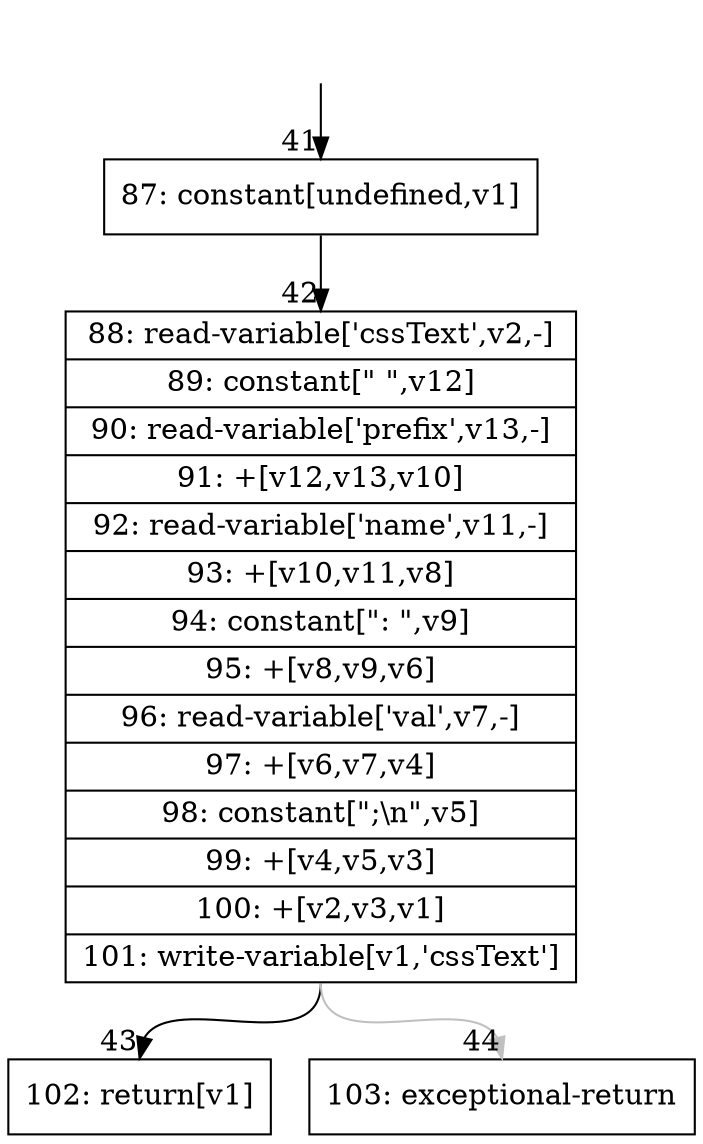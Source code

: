 digraph {
rankdir="TD"
BB_entry10[shape=none,label=""];
BB_entry10 -> BB41 [tailport=s, headport=n, headlabel="    41"]
BB41 [shape=record label="{87: constant[undefined,v1]}" ] 
BB41 -> BB42 [tailport=s, headport=n, headlabel="      42"]
BB42 [shape=record label="{88: read-variable['cssText',v2,-]|89: constant[\"  \",v12]|90: read-variable['prefix',v13,-]|91: +[v12,v13,v10]|92: read-variable['name',v11,-]|93: +[v10,v11,v8]|94: constant[\": \",v9]|95: +[v8,v9,v6]|96: read-variable['val',v7,-]|97: +[v6,v7,v4]|98: constant[\";\\n\",v5]|99: +[v4,v5,v3]|100: +[v2,v3,v1]|101: write-variable[v1,'cssText']}" ] 
BB42 -> BB43 [tailport=s, headport=n, headlabel="      43"]
BB42 -> BB44 [tailport=s, headport=n, color=gray, headlabel="      44"]
BB43 [shape=record label="{102: return[v1]}" ] 
BB44 [shape=record label="{103: exceptional-return}" ] 
//#$~ 93
}
